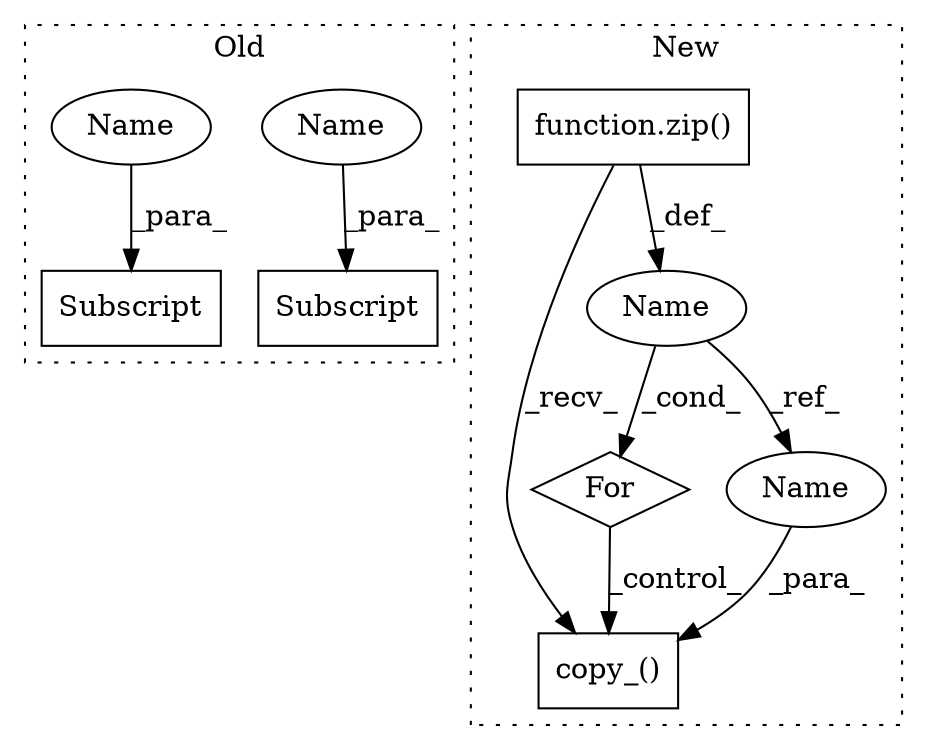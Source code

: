 digraph G {
subgraph cluster0 {
1 [label="Subscript" a="63" s="2083,0" l="21,0" shape="box"];
3 [label="Subscript" a="63" s="1964,0" l="21,0" shape="box"];
7 [label="Name" a="87" s="1981" l="3" shape="ellipse"];
8 [label="Name" a="87" s="2100" l="3" shape="ellipse"];
label = "Old";
style="dotted";
}
subgraph cluster1 {
2 [label="copy_()" a="75" s="2245,2258" l="12,1" shape="box"];
4 [label="Name" a="87" s="2173" l="1" shape="ellipse"];
5 [label="For" a="107" s="2162,2227" l="4,18" shape="diamond"];
6 [label="function.zip()" a="75" s="2178,2226" l="4,1" shape="box"];
9 [label="Name" a="87" s="2257" l="1" shape="ellipse"];
label = "New";
style="dotted";
}
4 -> 5 [label="_cond_"];
4 -> 9 [label="_ref_"];
5 -> 2 [label="_control_"];
6 -> 2 [label="_recv_"];
6 -> 4 [label="_def_"];
7 -> 3 [label="_para_"];
8 -> 1 [label="_para_"];
9 -> 2 [label="_para_"];
}
